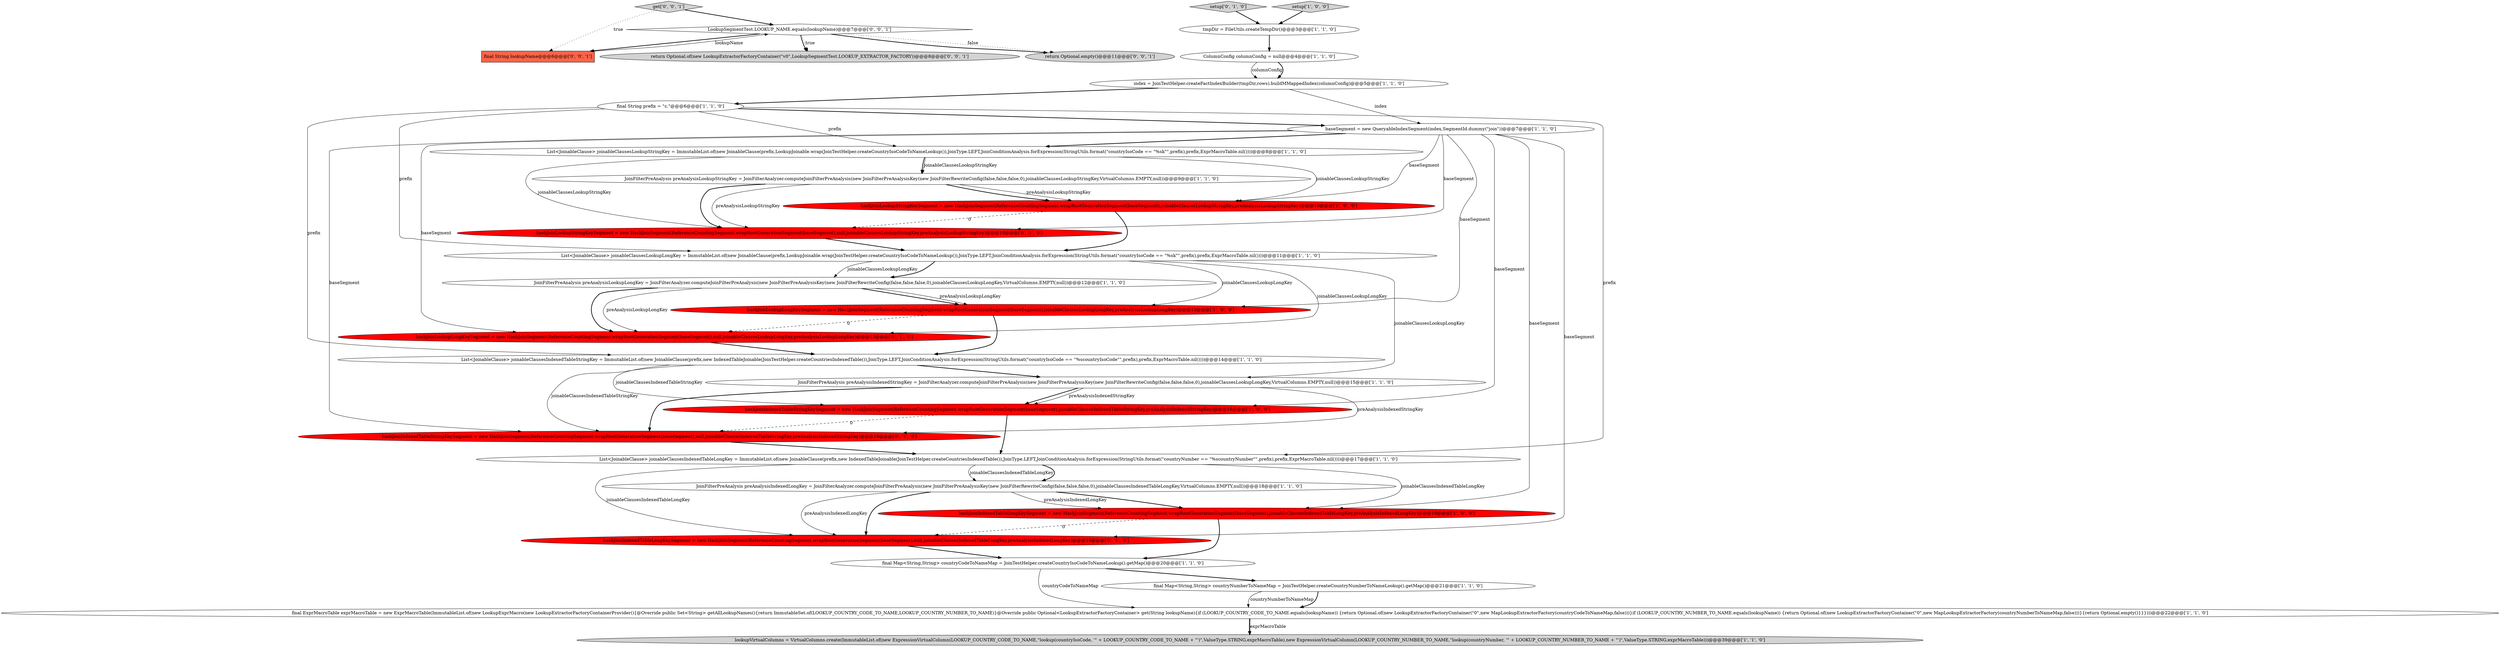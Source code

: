 digraph {
27 [style = filled, label = "LookupSegmentTest.LOOKUP_NAME.equals(lookupName)@@@7@@@['0', '0', '1']", fillcolor = white, shape = diamond image = "AAA0AAABBB3BBB"];
9 [style = filled, label = "lookupVirtualColumns = VirtualColumns.create(ImmutableList.of(new ExpressionVirtualColumn(LOOKUP_COUNTRY_CODE_TO_NAME,\"lookup(countryIsoCode, '\" + LOOKUP_COUNTRY_CODE_TO_NAME + \"')\",ValueType.STRING,exprMacroTable),new ExpressionVirtualColumn(LOOKUP_COUNTRY_NUMBER_TO_NAME,\"lookup(countryNumber, '\" + LOOKUP_COUNTRY_NUMBER_TO_NAME + \"')\",ValueType.STRING,exprMacroTable)))@@@39@@@['1', '1', '0']", fillcolor = lightgray, shape = ellipse image = "AAA0AAABBB1BBB"];
3 [style = filled, label = "hashJoinIndexedTableStringKeySegment = new HashJoinSegment(ReferenceCountingSegment.wrapRootGenerationSegment(baseSegment),joinableClausesIndexedTableStringKey,preAnalysisIndexedStringKey)@@@16@@@['1', '0', '0']", fillcolor = red, shape = ellipse image = "AAA1AAABBB1BBB"];
30 [style = filled, label = "get['0', '0', '1']", fillcolor = lightgray, shape = diamond image = "AAA0AAABBB3BBB"];
7 [style = filled, label = "final String prefix = \"c.\"@@@6@@@['1', '1', '0']", fillcolor = white, shape = ellipse image = "AAA0AAABBB1BBB"];
16 [style = filled, label = "index = JoinTestHelper.createFactIndexBuilder(tmpDir,rows).buildMMappedIndex(columnConfig)@@@5@@@['1', '1', '0']", fillcolor = white, shape = ellipse image = "AAA0AAABBB1BBB"];
24 [style = filled, label = "hashJoinLookupStringKeySegment = new HashJoinSegment(ReferenceCountingSegment.wrapRootGenerationSegment(baseSegment),null,joinableClausesLookupStringKey,preAnalysisLookupStringKey)@@@10@@@['0', '1', '0']", fillcolor = red, shape = ellipse image = "AAA1AAABBB2BBB"];
10 [style = filled, label = "List<JoinableClause> joinableClausesIndexedTableLongKey = ImmutableList.of(new JoinableClause(prefix,new IndexedTableJoinable(JoinTestHelper.createCountriesIndexedTable()),JoinType.LEFT,JoinConditionAnalysis.forExpression(StringUtils.format(\"countryNumber == \"%scountryNumber\"\",prefix),prefix,ExprMacroTable.nil())))@@@17@@@['1', '1', '0']", fillcolor = white, shape = ellipse image = "AAA0AAABBB1BBB"];
25 [style = filled, label = "hashJoinLookupLongKeySegment = new HashJoinSegment(ReferenceCountingSegment.wrapRootGenerationSegment(baseSegment),null,joinableClausesLookupLongKey,preAnalysisLookupLongKey)@@@13@@@['0', '1', '0']", fillcolor = red, shape = ellipse image = "AAA1AAABBB2BBB"];
0 [style = filled, label = "JoinFilterPreAnalysis preAnalysisLookupStringKey = JoinFilterAnalyzer.computeJoinFilterPreAnalysis(new JoinFilterPreAnalysisKey(new JoinFilterRewriteConfig(false,false,false,0),joinableClausesLookupStringKey,VirtualColumns.EMPTY,null))@@@9@@@['1', '1', '0']", fillcolor = white, shape = ellipse image = "AAA0AAABBB1BBB"];
6 [style = filled, label = "JoinFilterPreAnalysis preAnalysisIndexedLongKey = JoinFilterAnalyzer.computeJoinFilterPreAnalysis(new JoinFilterPreAnalysisKey(new JoinFilterRewriteConfig(false,false,false,0),joinableClausesIndexedTableLongKey,VirtualColumns.EMPTY,null))@@@18@@@['1', '1', '0']", fillcolor = white, shape = ellipse image = "AAA0AAABBB1BBB"];
8 [style = filled, label = "final ExprMacroTable exprMacroTable = new ExprMacroTable(ImmutableList.of(new LookupExprMacro(new LookupExtractorFactoryContainerProvider(){@Override public Set<String> getAllLookupNames(){return ImmutableSet.of(LOOKUP_COUNTRY_CODE_TO_NAME,LOOKUP_COUNTRY_NUMBER_TO_NAME)}@Override public Optional<LookupExtractorFactoryContainer> get(String lookupName){if (LOOKUP_COUNTRY_CODE_TO_NAME.equals(lookupName)) {return Optional.of(new LookupExtractorFactoryContainer(\"0\",new MapLookupExtractorFactory(countryCodeToNameMap,false)))}if (LOOKUP_COUNTRY_NUMBER_TO_NAME.equals(lookupName)) {return Optional.of(new LookupExtractorFactoryContainer(\"0\",new MapLookupExtractorFactory(countryNumberToNameMap,false)))}{return Optional.empty()}}})))@@@22@@@['1', '1', '0']", fillcolor = white, shape = ellipse image = "AAA0AAABBB1BBB"];
22 [style = filled, label = "setup['0', '1', '0']", fillcolor = lightgray, shape = diamond image = "AAA0AAABBB2BBB"];
1 [style = filled, label = "List<JoinableClause> joinableClausesLookupLongKey = ImmutableList.of(new JoinableClause(prefix,LookupJoinable.wrap(JoinTestHelper.createCountryIsoCodeToNameLookup()),JoinType.LEFT,JoinConditionAnalysis.forExpression(StringUtils.format(\"countryIsoCode == \"%sk\"\",prefix),prefix,ExprMacroTable.nil())))@@@11@@@['1', '1', '0']", fillcolor = white, shape = ellipse image = "AAA0AAABBB1BBB"];
11 [style = filled, label = "hashJoinIndexedTableLongKeySegment = new HashJoinSegment(ReferenceCountingSegment.wrapRootGenerationSegment(baseSegment),joinableClausesIndexedTableLongKey,preAnalysisIndexedLongKey)@@@19@@@['1', '0', '0']", fillcolor = red, shape = ellipse image = "AAA1AAABBB1BBB"];
4 [style = filled, label = "final Map<String,String> countryNumberToNameMap = JoinTestHelper.createCountryNumberToNameLookup().getMap()@@@21@@@['1', '1', '0']", fillcolor = white, shape = ellipse image = "AAA0AAABBB1BBB"];
28 [style = filled, label = "final String lookupName@@@6@@@['0', '0', '1']", fillcolor = tomato, shape = box image = "AAA0AAABBB3BBB"];
2 [style = filled, label = "ColumnConfig columnConfig = null@@@4@@@['1', '1', '0']", fillcolor = white, shape = ellipse image = "AAA0AAABBB1BBB"];
23 [style = filled, label = "hashJoinIndexedTableLongKeySegment = new HashJoinSegment(ReferenceCountingSegment.wrapRootGenerationSegment(baseSegment),null,joinableClausesIndexedTableLongKey,preAnalysisIndexedLongKey)@@@19@@@['0', '1', '0']", fillcolor = red, shape = ellipse image = "AAA1AAABBB2BBB"];
12 [style = filled, label = "final Map<String,String> countryCodeToNameMap = JoinTestHelper.createCountryIsoCodeToNameLookup().getMap()@@@20@@@['1', '1', '0']", fillcolor = white, shape = ellipse image = "AAA0AAABBB1BBB"];
26 [style = filled, label = "hashJoinIndexedTableStringKeySegment = new HashJoinSegment(ReferenceCountingSegment.wrapRootGenerationSegment(baseSegment),null,joinableClausesIndexedTableStringKey,preAnalysisIndexedStringKey)@@@16@@@['0', '1', '0']", fillcolor = red, shape = ellipse image = "AAA1AAABBB2BBB"];
31 [style = filled, label = "return Optional.of(new LookupExtractorFactoryContainer(\"v0\",LookupSegmentTest.LOOKUP_EXTRACTOR_FACTORY))@@@8@@@['0', '0', '1']", fillcolor = lightgray, shape = ellipse image = "AAA0AAABBB3BBB"];
19 [style = filled, label = "setup['1', '0', '0']", fillcolor = lightgray, shape = diamond image = "AAA0AAABBB1BBB"];
5 [style = filled, label = "List<JoinableClause> joinableClausesLookupStringKey = ImmutableList.of(new JoinableClause(prefix,LookupJoinable.wrap(JoinTestHelper.createCountryIsoCodeToNameLookup()),JoinType.LEFT,JoinConditionAnalysis.forExpression(StringUtils.format(\"countryIsoCode == \"%sk\"\",prefix),prefix,ExprMacroTable.nil())))@@@8@@@['1', '1', '0']", fillcolor = white, shape = ellipse image = "AAA0AAABBB1BBB"];
29 [style = filled, label = "return Optional.empty()@@@11@@@['0', '0', '1']", fillcolor = lightgray, shape = ellipse image = "AAA0AAABBB3BBB"];
21 [style = filled, label = "JoinFilterPreAnalysis preAnalysisLookupLongKey = JoinFilterAnalyzer.computeJoinFilterPreAnalysis(new JoinFilterPreAnalysisKey(new JoinFilterRewriteConfig(false,false,false,0),joinableClausesLookupLongKey,VirtualColumns.EMPTY,null))@@@12@@@['1', '1', '0']", fillcolor = white, shape = ellipse image = "AAA0AAABBB1BBB"];
20 [style = filled, label = "List<JoinableClause> joinableClausesIndexedTableStringKey = ImmutableList.of(new JoinableClause(prefix,new IndexedTableJoinable(JoinTestHelper.createCountriesIndexedTable()),JoinType.LEFT,JoinConditionAnalysis.forExpression(StringUtils.format(\"countryIsoCode == \"%scountryIsoCode\"\",prefix),prefix,ExprMacroTable.nil())))@@@14@@@['1', '1', '0']", fillcolor = white, shape = ellipse image = "AAA0AAABBB1BBB"];
13 [style = filled, label = "tmpDir = FileUtils.createTempDir()@@@3@@@['1', '1', '0']", fillcolor = white, shape = ellipse image = "AAA0AAABBB1BBB"];
15 [style = filled, label = "hashJoinLookupLongKeySegment = new HashJoinSegment(ReferenceCountingSegment.wrapRootGenerationSegment(baseSegment),joinableClausesLookupLongKey,preAnalysisLookupLongKey)@@@13@@@['1', '0', '0']", fillcolor = red, shape = ellipse image = "AAA1AAABBB1BBB"];
18 [style = filled, label = "JoinFilterPreAnalysis preAnalysisIndexedStringKey = JoinFilterAnalyzer.computeJoinFilterPreAnalysis(new JoinFilterPreAnalysisKey(new JoinFilterRewriteConfig(false,false,false,0),joinableClausesLookupLongKey,VirtualColumns.EMPTY,null))@@@15@@@['1', '1', '0']", fillcolor = white, shape = ellipse image = "AAA0AAABBB1BBB"];
17 [style = filled, label = "baseSegment = new QueryableIndexSegment(index,SegmentId.dummy(\"join\"))@@@7@@@['1', '1', '0']", fillcolor = white, shape = ellipse image = "AAA0AAABBB1BBB"];
14 [style = filled, label = "hashJoinLookupStringKeySegment = new HashJoinSegment(ReferenceCountingSegment.wrapRootGenerationSegment(baseSegment),joinableClausesLookupStringKey,preAnalysisLookupStringKey)@@@10@@@['1', '0', '0']", fillcolor = red, shape = ellipse image = "AAA1AAABBB1BBB"];
17->23 [style = solid, label="baseSegment"];
14->24 [style = dashed, label="0"];
18->3 [style = bold, label=""];
17->5 [style = bold, label=""];
1->15 [style = solid, label="joinableClausesLookupLongKey"];
10->6 [style = solid, label="joinableClausesIndexedTableLongKey"];
7->17 [style = bold, label=""];
20->26 [style = solid, label="joinableClausesIndexedTableStringKey"];
3->26 [style = dashed, label="0"];
26->10 [style = bold, label=""];
6->23 [style = bold, label=""];
21->15 [style = bold, label=""];
27->28 [style = bold, label=""];
17->15 [style = solid, label="baseSegment"];
17->3 [style = solid, label="baseSegment"];
18->26 [style = bold, label=""];
30->27 [style = bold, label=""];
16->7 [style = bold, label=""];
21->15 [style = solid, label="preAnalysisLookupLongKey"];
10->11 [style = solid, label="joinableClausesIndexedTableLongKey"];
17->25 [style = solid, label="baseSegment"];
27->31 [style = bold, label=""];
11->23 [style = dashed, label="0"];
11->12 [style = bold, label=""];
17->11 [style = solid, label="baseSegment"];
21->25 [style = bold, label=""];
18->3 [style = solid, label="preAnalysisIndexedStringKey"];
1->25 [style = solid, label="joinableClausesLookupLongKey"];
10->23 [style = solid, label="joinableClausesIndexedTableLongKey"];
10->6 [style = bold, label=""];
5->0 [style = solid, label="joinableClausesLookupStringKey"];
14->1 [style = bold, label=""];
5->24 [style = solid, label="joinableClausesLookupStringKey"];
7->1 [style = solid, label="prefix"];
27->29 [style = dotted, label="false"];
20->18 [style = bold, label=""];
3->10 [style = bold, label=""];
0->14 [style = solid, label="preAnalysisLookupStringKey"];
16->17 [style = solid, label="index"];
25->20 [style = bold, label=""];
0->14 [style = bold, label=""];
7->20 [style = solid, label="prefix"];
18->26 [style = solid, label="preAnalysisIndexedStringKey"];
15->25 [style = dashed, label="0"];
2->16 [style = solid, label="columnConfig"];
5->14 [style = solid, label="joinableClausesLookupStringKey"];
19->13 [style = bold, label=""];
4->8 [style = solid, label="countryNumberToNameMap"];
5->0 [style = bold, label=""];
12->4 [style = bold, label=""];
1->21 [style = bold, label=""];
15->20 [style = bold, label=""];
6->23 [style = solid, label="preAnalysisIndexedLongKey"];
6->11 [style = bold, label=""];
0->24 [style = bold, label=""];
27->31 [style = dotted, label="true"];
7->10 [style = solid, label="prefix"];
8->9 [style = bold, label=""];
20->3 [style = solid, label="joinableClausesIndexedTableStringKey"];
12->8 [style = solid, label="countryCodeToNameMap"];
4->8 [style = bold, label=""];
1->18 [style = solid, label="joinableClausesLookupLongKey"];
23->12 [style = bold, label=""];
8->9 [style = solid, label="exprMacroTable"];
7->5 [style = solid, label="prefix"];
0->24 [style = solid, label="preAnalysisLookupStringKey"];
24->1 [style = bold, label=""];
27->29 [style = bold, label=""];
1->21 [style = solid, label="joinableClausesLookupLongKey"];
17->26 [style = solid, label="baseSegment"];
28->27 [style = solid, label="lookupName"];
30->28 [style = dotted, label="true"];
17->14 [style = solid, label="baseSegment"];
21->25 [style = solid, label="preAnalysisLookupLongKey"];
22->13 [style = bold, label=""];
6->11 [style = solid, label="preAnalysisIndexedLongKey"];
13->2 [style = bold, label=""];
17->24 [style = solid, label="baseSegment"];
2->16 [style = bold, label=""];
}
